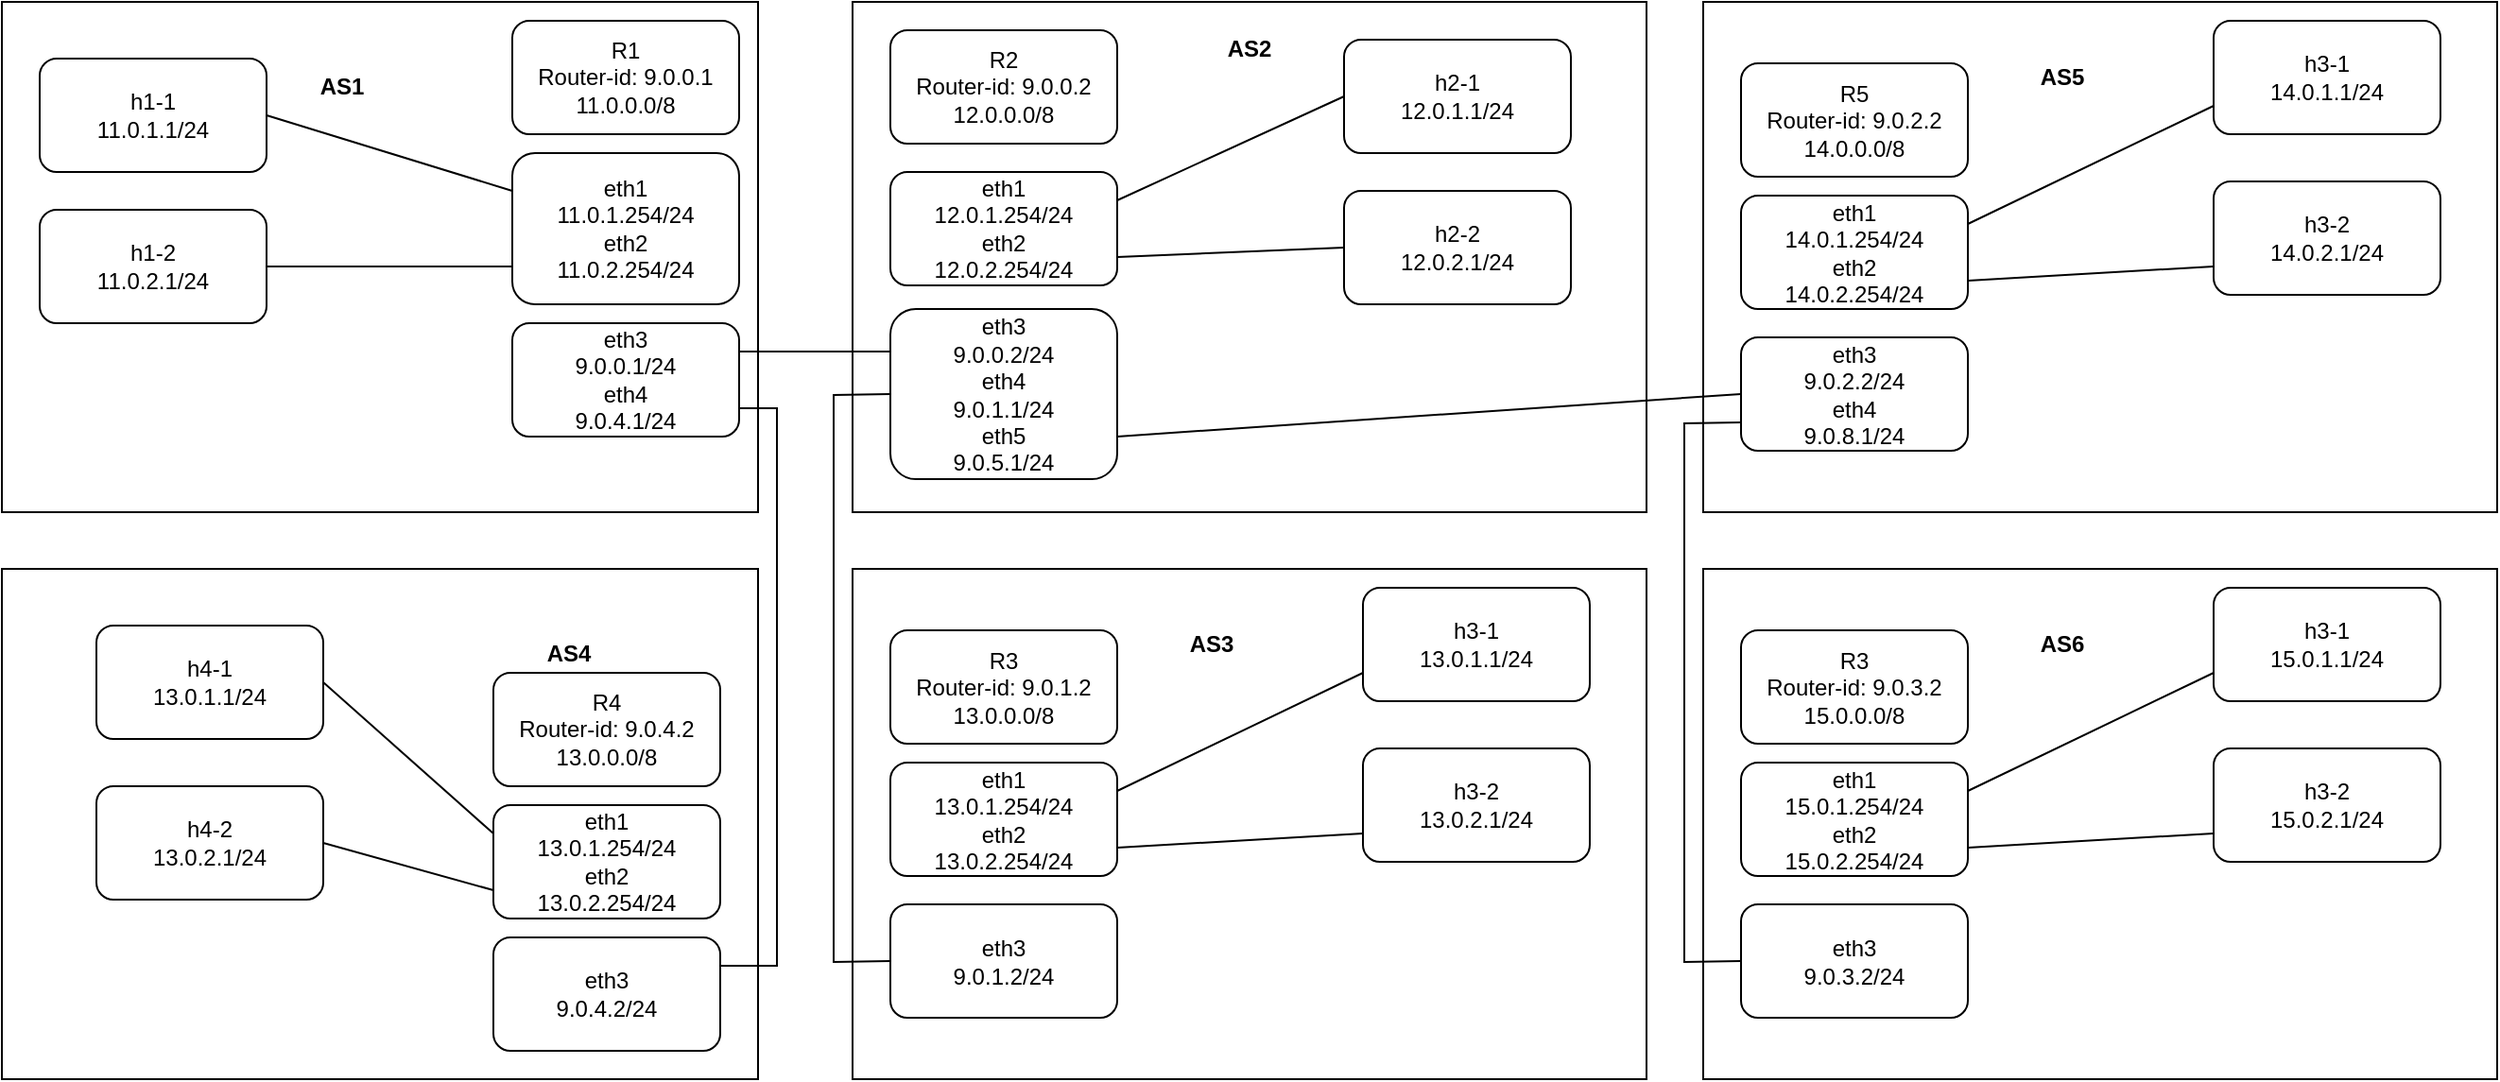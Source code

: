 <mxfile version="15.6.8" type="github">
  <diagram id="s6I002hkKS0_wgLNzTEf" name="Page-1">
    <mxGraphModel dx="1186" dy="707" grid="1" gridSize="10" guides="1" tooltips="1" connect="1" arrows="1" fold="1" page="1" pageScale="1" pageWidth="850" pageHeight="1100" math="0" shadow="0">
      <root>
        <mxCell id="0" />
        <mxCell id="1" parent="0" />
        <mxCell id="o5j4dF4-0sf6KqFQuXZ8-1" value="" style="rounded=0;whiteSpace=wrap;html=1;" vertex="1" parent="1">
          <mxGeometry x="60" y="100" width="400" height="270" as="geometry" />
        </mxCell>
        <mxCell id="o5j4dF4-0sf6KqFQuXZ8-2" value="R1&lt;br&gt;Router-id: 9.0.0.1&lt;br&gt;11.0.0.0/8" style="rounded=1;whiteSpace=wrap;html=1;" vertex="1" parent="1">
          <mxGeometry x="330" y="110" width="120" height="60" as="geometry" />
        </mxCell>
        <mxCell id="o5j4dF4-0sf6KqFQuXZ8-3" value="eth1&lt;br&gt;11.0.1.254/24&lt;br&gt;eth2&lt;br&gt;11.0.2.254/24" style="rounded=1;whiteSpace=wrap;html=1;" vertex="1" parent="1">
          <mxGeometry x="330" y="180" width="120" height="80" as="geometry" />
        </mxCell>
        <mxCell id="o5j4dF4-0sf6KqFQuXZ8-4" value="eth3&lt;br&gt;9.0.0.1/24&lt;br&gt;eth4&lt;br&gt;9.0.4.1/24" style="rounded=1;whiteSpace=wrap;html=1;" vertex="1" parent="1">
          <mxGeometry x="330" y="270" width="120" height="60" as="geometry" />
        </mxCell>
        <mxCell id="o5j4dF4-0sf6KqFQuXZ8-5" value="&lt;b&gt;AS1&lt;/b&gt;" style="text;html=1;strokeColor=none;fillColor=none;align=center;verticalAlign=middle;whiteSpace=wrap;rounded=0;" vertex="1" parent="1">
          <mxGeometry x="210" y="130" width="60" height="30" as="geometry" />
        </mxCell>
        <mxCell id="o5j4dF4-0sf6KqFQuXZ8-6" value="" style="rounded=0;whiteSpace=wrap;html=1;" vertex="1" parent="1">
          <mxGeometry x="510" y="100" width="420" height="270" as="geometry" />
        </mxCell>
        <mxCell id="o5j4dF4-0sf6KqFQuXZ8-7" value="&lt;b&gt;AS2&lt;/b&gt;" style="text;html=1;strokeColor=none;fillColor=none;align=center;verticalAlign=middle;whiteSpace=wrap;rounded=0;" vertex="1" parent="1">
          <mxGeometry x="690" y="110" width="60" height="30" as="geometry" />
        </mxCell>
        <mxCell id="o5j4dF4-0sf6KqFQuXZ8-8" value="R2&lt;br&gt;Router-id: 9.0.0.2&lt;br&gt;12.0.0.0/8" style="rounded=1;whiteSpace=wrap;html=1;" vertex="1" parent="1">
          <mxGeometry x="530" y="115" width="120" height="60" as="geometry" />
        </mxCell>
        <mxCell id="o5j4dF4-0sf6KqFQuXZ8-9" value="eth1&lt;br&gt;12.0.1.254/24&lt;br&gt;eth2&lt;br&gt;12.0.2.254/24" style="rounded=1;whiteSpace=wrap;html=1;" vertex="1" parent="1">
          <mxGeometry x="530" y="190" width="120" height="60" as="geometry" />
        </mxCell>
        <mxCell id="o5j4dF4-0sf6KqFQuXZ8-10" value="eth3&lt;br&gt;9.0.0.2/24&lt;br&gt;eth4&lt;br&gt;9.0.1.1/24&lt;br&gt;eth5&lt;br&gt;9.0.5.1/24" style="rounded=1;whiteSpace=wrap;html=1;" vertex="1" parent="1">
          <mxGeometry x="530" y="262.5" width="120" height="90" as="geometry" />
        </mxCell>
        <mxCell id="o5j4dF4-0sf6KqFQuXZ8-11" value="" style="rounded=0;whiteSpace=wrap;html=1;" vertex="1" parent="1">
          <mxGeometry x="510" y="400" width="420" height="270" as="geometry" />
        </mxCell>
        <mxCell id="o5j4dF4-0sf6KqFQuXZ8-12" value="&lt;b&gt;AS3&lt;/b&gt;" style="text;html=1;strokeColor=none;fillColor=none;align=center;verticalAlign=middle;whiteSpace=wrap;rounded=0;" vertex="1" parent="1">
          <mxGeometry x="670" y="425" width="60" height="30" as="geometry" />
        </mxCell>
        <mxCell id="o5j4dF4-0sf6KqFQuXZ8-14" value="R3&lt;br&gt;Router-id: 9.0.1.2&lt;br&gt;13.0.0.0/8" style="rounded=1;whiteSpace=wrap;html=1;" vertex="1" parent="1">
          <mxGeometry x="530" y="432.5" width="120" height="60" as="geometry" />
        </mxCell>
        <mxCell id="o5j4dF4-0sf6KqFQuXZ8-15" value="eth1&lt;br&gt;13.0.1.254/24&lt;br&gt;eth2&lt;br&gt;13.0.2.254/24" style="rounded=1;whiteSpace=wrap;html=1;" vertex="1" parent="1">
          <mxGeometry x="530" y="502.5" width="120" height="60" as="geometry" />
        </mxCell>
        <mxCell id="o5j4dF4-0sf6KqFQuXZ8-17" value="" style="rounded=0;whiteSpace=wrap;html=1;" vertex="1" parent="1">
          <mxGeometry x="60" y="400" width="400" height="270" as="geometry" />
        </mxCell>
        <mxCell id="o5j4dF4-0sf6KqFQuXZ8-18" value="&lt;b&gt;AS4&lt;/b&gt;" style="text;html=1;strokeColor=none;fillColor=none;align=center;verticalAlign=middle;whiteSpace=wrap;rounded=0;" vertex="1" parent="1">
          <mxGeometry x="330" y="430" width="60" height="30" as="geometry" />
        </mxCell>
        <mxCell id="o5j4dF4-0sf6KqFQuXZ8-19" value="R4&lt;br&gt;Router-id: 9.0.4.2&lt;br&gt;13.0.0.0/8" style="rounded=1;whiteSpace=wrap;html=1;" vertex="1" parent="1">
          <mxGeometry x="320" y="455" width="120" height="60" as="geometry" />
        </mxCell>
        <mxCell id="o5j4dF4-0sf6KqFQuXZ8-20" value="eth1&lt;br&gt;13.0.1.254/24&lt;br&gt;eth2&lt;br&gt;13.0.2.254/24" style="rounded=1;whiteSpace=wrap;html=1;" vertex="1" parent="1">
          <mxGeometry x="320" y="525" width="120" height="60" as="geometry" />
        </mxCell>
        <mxCell id="o5j4dF4-0sf6KqFQuXZ8-21" value="eth3&lt;br&gt;9.0.4.2/24" style="rounded=1;whiteSpace=wrap;html=1;" vertex="1" parent="1">
          <mxGeometry x="320" y="595" width="120" height="60" as="geometry" />
        </mxCell>
        <mxCell id="o5j4dF4-0sf6KqFQuXZ8-23" value="h1-1&lt;br&gt;11.0.1.1/24" style="rounded=1;whiteSpace=wrap;html=1;" vertex="1" parent="1">
          <mxGeometry x="80" y="130" width="120" height="60" as="geometry" />
        </mxCell>
        <mxCell id="o5j4dF4-0sf6KqFQuXZ8-24" value="" style="endArrow=none;html=1;rounded=0;entryX=0;entryY=0.25;entryDx=0;entryDy=0;exitX=1;exitY=0.5;exitDx=0;exitDy=0;" edge="1" parent="1" source="o5j4dF4-0sf6KqFQuXZ8-23" target="o5j4dF4-0sf6KqFQuXZ8-3">
          <mxGeometry width="50" height="50" relative="1" as="geometry">
            <mxPoint x="-140" y="260" as="sourcePoint" />
            <mxPoint x="-90" y="210" as="targetPoint" />
          </mxGeometry>
        </mxCell>
        <mxCell id="o5j4dF4-0sf6KqFQuXZ8-25" value="h1-2&lt;br&gt;11.0.2.1/24" style="rounded=1;whiteSpace=wrap;html=1;" vertex="1" parent="1">
          <mxGeometry x="80" y="210" width="120" height="60" as="geometry" />
        </mxCell>
        <mxCell id="o5j4dF4-0sf6KqFQuXZ8-26" value="" style="endArrow=none;html=1;rounded=0;entryX=0;entryY=0.75;entryDx=0;entryDy=0;exitX=1;exitY=0.5;exitDx=0;exitDy=0;" edge="1" parent="1" source="o5j4dF4-0sf6KqFQuXZ8-25" target="o5j4dF4-0sf6KqFQuXZ8-3">
          <mxGeometry width="50" height="50" relative="1" as="geometry">
            <mxPoint x="210" y="170" as="sourcePoint" />
            <mxPoint x="340" y="230" as="targetPoint" />
          </mxGeometry>
        </mxCell>
        <mxCell id="o5j4dF4-0sf6KqFQuXZ8-27" value="h2-1&lt;br&gt;12.0.1.1/24" style="rounded=1;whiteSpace=wrap;html=1;" vertex="1" parent="1">
          <mxGeometry x="770" y="120" width="120" height="60" as="geometry" />
        </mxCell>
        <mxCell id="o5j4dF4-0sf6KqFQuXZ8-28" value="h2-2&lt;br&gt;12.0.2.1/24" style="rounded=1;whiteSpace=wrap;html=1;" vertex="1" parent="1">
          <mxGeometry x="770" y="200" width="120" height="60" as="geometry" />
        </mxCell>
        <mxCell id="o5j4dF4-0sf6KqFQuXZ8-29" value="" style="endArrow=none;html=1;rounded=0;entryX=0;entryY=0.5;entryDx=0;entryDy=0;exitX=1;exitY=0.25;exitDx=0;exitDy=0;" edge="1" parent="1" source="o5j4dF4-0sf6KqFQuXZ8-9" target="o5j4dF4-0sf6KqFQuXZ8-27">
          <mxGeometry width="50" height="50" relative="1" as="geometry">
            <mxPoint x="660" y="150" as="sourcePoint" />
            <mxPoint x="790" y="190" as="targetPoint" />
          </mxGeometry>
        </mxCell>
        <mxCell id="o5j4dF4-0sf6KqFQuXZ8-30" value="" style="endArrow=none;html=1;rounded=0;entryX=0;entryY=0.5;entryDx=0;entryDy=0;exitX=1;exitY=0.75;exitDx=0;exitDy=0;" edge="1" parent="1" source="o5j4dF4-0sf6KqFQuXZ8-9" target="o5j4dF4-0sf6KqFQuXZ8-28">
          <mxGeometry width="50" height="50" relative="1" as="geometry">
            <mxPoint x="660" y="215" as="sourcePoint" />
            <mxPoint x="780" y="160" as="targetPoint" />
          </mxGeometry>
        </mxCell>
        <mxCell id="o5j4dF4-0sf6KqFQuXZ8-31" value="" style="endArrow=none;html=1;rounded=0;entryX=0;entryY=0.25;entryDx=0;entryDy=0;exitX=1;exitY=0.25;exitDx=0;exitDy=0;" edge="1" parent="1" source="o5j4dF4-0sf6KqFQuXZ8-4" target="o5j4dF4-0sf6KqFQuXZ8-10">
          <mxGeometry width="50" height="50" relative="1" as="geometry">
            <mxPoint x="660" y="245" as="sourcePoint" />
            <mxPoint x="780" y="240" as="targetPoint" />
          </mxGeometry>
        </mxCell>
        <mxCell id="o5j4dF4-0sf6KqFQuXZ8-34" value="h3-1&lt;br&gt;13.0.1.1/24&lt;span style=&quot;color: rgba(0 , 0 , 0 , 0) ; font-family: monospace ; font-size: 0px&quot;&gt;%3CmxGraphModel%3E%3Croot%3E%3CmxCell%20id%3D%220%22%2F%3E%3CmxCell%20id%3D%221%22%20parent%3D%220%22%2F%3E%3CmxCell%20id%3D%222%22%20value%3D%22R3%26lt%3Bbr%26gt%3BRouter-id%3A%209.0.1.2%26lt%3Bbr%26gt%3B13.0.0.0%2F8%22%20style%3D%22rounded%3D1%3BwhiteSpace%3Dwrap%3Bhtml%3D1%3B%22%20vertex%3D%221%22%20parent%3D%221%22%3E%3CmxGeometry%20x%3D%22320%22%20y%3D%22415%22%20width%3D%22120%22%20height%3D%2260%22%20as%3D%22geometry%22%2F%3E%3C%2FmxCell%3E%3C%2Froot%3E%3C%2FmxGraphModel%3E&lt;/span&gt;" style="rounded=1;whiteSpace=wrap;html=1;" vertex="1" parent="1">
          <mxGeometry x="780" y="410" width="120" height="60" as="geometry" />
        </mxCell>
        <mxCell id="o5j4dF4-0sf6KqFQuXZ8-35" value="h3-2&lt;br&gt;13.0.2.1/24" style="rounded=1;whiteSpace=wrap;html=1;" vertex="1" parent="1">
          <mxGeometry x="780" y="495" width="120" height="60" as="geometry" />
        </mxCell>
        <mxCell id="o5j4dF4-0sf6KqFQuXZ8-36" value="" style="endArrow=none;html=1;rounded=0;entryX=1;entryY=0.25;entryDx=0;entryDy=0;exitX=0;exitY=0.75;exitDx=0;exitDy=0;" edge="1" parent="1" source="o5j4dF4-0sf6KqFQuXZ8-34" target="o5j4dF4-0sf6KqFQuXZ8-15">
          <mxGeometry width="50" height="50" relative="1" as="geometry">
            <mxPoint x="660" y="260" as="sourcePoint" />
            <mxPoint x="790" y="260" as="targetPoint" />
          </mxGeometry>
        </mxCell>
        <mxCell id="o5j4dF4-0sf6KqFQuXZ8-37" value="" style="endArrow=none;html=1;rounded=0;entryX=1;entryY=0.75;entryDx=0;entryDy=0;exitX=0;exitY=0.75;exitDx=0;exitDy=0;" edge="1" parent="1" source="o5j4dF4-0sf6KqFQuXZ8-35" target="o5j4dF4-0sf6KqFQuXZ8-15">
          <mxGeometry width="50" height="50" relative="1" as="geometry">
            <mxPoint x="660" y="520" as="sourcePoint" />
            <mxPoint x="780" y="520" as="targetPoint" />
          </mxGeometry>
        </mxCell>
        <mxCell id="o5j4dF4-0sf6KqFQuXZ8-38" value="eth3&lt;br&gt;9.0.1.2/24" style="rounded=1;whiteSpace=wrap;html=1;" vertex="1" parent="1">
          <mxGeometry x="530" y="577.5" width="120" height="60" as="geometry" />
        </mxCell>
        <mxCell id="o5j4dF4-0sf6KqFQuXZ8-39" value="" style="endArrow=none;html=1;rounded=0;entryX=1;entryY=0.25;entryDx=0;entryDy=0;exitX=1;exitY=0.75;exitDx=0;exitDy=0;" edge="1" parent="1" source="o5j4dF4-0sf6KqFQuXZ8-4" target="o5j4dF4-0sf6KqFQuXZ8-21">
          <mxGeometry width="50" height="50" relative="1" as="geometry">
            <mxPoint x="210" y="250" as="sourcePoint" />
            <mxPoint x="340" y="250" as="targetPoint" />
            <Array as="points">
              <mxPoint x="470" y="315" />
              <mxPoint x="470" y="610" />
            </Array>
          </mxGeometry>
        </mxCell>
        <mxCell id="o5j4dF4-0sf6KqFQuXZ8-40" value="" style="endArrow=none;html=1;rounded=0;exitX=0;exitY=0.5;exitDx=0;exitDy=0;entryX=0;entryY=0.5;entryDx=0;entryDy=0;" edge="1" parent="1" source="o5j4dF4-0sf6KqFQuXZ8-10" target="o5j4dF4-0sf6KqFQuXZ8-38">
          <mxGeometry width="50" height="50" relative="1" as="geometry">
            <mxPoint x="400" y="340" as="sourcePoint" />
            <mxPoint x="480" y="580" as="targetPoint" />
            <Array as="points">
              <mxPoint x="500" y="308" />
              <mxPoint x="500" y="608" />
            </Array>
          </mxGeometry>
        </mxCell>
        <mxCell id="o5j4dF4-0sf6KqFQuXZ8-42" value="h4-1&lt;br&gt;13.0.1.1/24&lt;span style=&quot;color: rgba(0 , 0 , 0 , 0) ; font-family: monospace ; font-size: 0px&quot;&gt;%3CmxGraphModel%3E%3Croot%3E%3CmxCell%20id%3D%220%22%2F%3E%3CmxCell%20id%3D%221%22%20parent%3D%220%22%2F%3E%3CmxCell%20id%3D%222%22%20value%3D%22R3%26lt%3Bbr%26gt%3BRouter-id%3A%209.0.1.2%26lt%3Bbr%26gt%3B13.0.0.0%2F8%22%20style%3D%22rounded%3D1%3BwhiteSpace%3Dwrap%3Bhtml%3D1%3B%22%20vertex%3D%221%22%20parent%3D%221%22%3E%3CmxGeometry%20x%3D%22320%22%20y%3D%22415%22%20width%3D%22120%22%20height%3D%2260%22%20as%3D%22geometry%22%2F%3E%3C%2FmxCell%3E%3C%2Froot%3E%3C%2FmxGraphModel%3E&lt;/span&gt;" style="rounded=1;whiteSpace=wrap;html=1;" vertex="1" parent="1">
          <mxGeometry x="110" y="430" width="120" height="60" as="geometry" />
        </mxCell>
        <mxCell id="o5j4dF4-0sf6KqFQuXZ8-43" value="h4-2&lt;br&gt;13.0.2.1/24" style="rounded=1;whiteSpace=wrap;html=1;" vertex="1" parent="1">
          <mxGeometry x="110" y="515" width="120" height="60" as="geometry" />
        </mxCell>
        <mxCell id="o5j4dF4-0sf6KqFQuXZ8-44" value="" style="endArrow=none;html=1;rounded=0;entryX=0;entryY=0.25;entryDx=0;entryDy=0;exitX=1;exitY=0.5;exitDx=0;exitDy=0;" edge="1" parent="1" source="o5j4dF4-0sf6KqFQuXZ8-42" target="o5j4dF4-0sf6KqFQuXZ8-20">
          <mxGeometry width="50" height="50" relative="1" as="geometry">
            <mxPoint x="210" y="250" as="sourcePoint" />
            <mxPoint x="340" y="250" as="targetPoint" />
          </mxGeometry>
        </mxCell>
        <mxCell id="o5j4dF4-0sf6KqFQuXZ8-45" value="" style="endArrow=none;html=1;rounded=0;entryX=0;entryY=0.75;entryDx=0;entryDy=0;exitX=1;exitY=0.5;exitDx=0;exitDy=0;" edge="1" parent="1" source="o5j4dF4-0sf6KqFQuXZ8-43" target="o5j4dF4-0sf6KqFQuXZ8-20">
          <mxGeometry width="50" height="50" relative="1" as="geometry">
            <mxPoint x="240" y="470" as="sourcePoint" />
            <mxPoint x="330" y="550" as="targetPoint" />
          </mxGeometry>
        </mxCell>
        <mxCell id="o5j4dF4-0sf6KqFQuXZ8-46" value="" style="rounded=0;whiteSpace=wrap;html=1;" vertex="1" parent="1">
          <mxGeometry x="960" y="400" width="420" height="270" as="geometry" />
        </mxCell>
        <mxCell id="o5j4dF4-0sf6KqFQuXZ8-47" value="&lt;b&gt;AS6&lt;/b&gt;" style="text;html=1;strokeColor=none;fillColor=none;align=center;verticalAlign=middle;whiteSpace=wrap;rounded=0;" vertex="1" parent="1">
          <mxGeometry x="1120" y="425" width="60" height="30" as="geometry" />
        </mxCell>
        <mxCell id="o5j4dF4-0sf6KqFQuXZ8-48" value="R3&lt;br&gt;Router-id: 9.0.3.2&lt;br&gt;15.0.0.0/8" style="rounded=1;whiteSpace=wrap;html=1;" vertex="1" parent="1">
          <mxGeometry x="980" y="432.5" width="120" height="60" as="geometry" />
        </mxCell>
        <mxCell id="o5j4dF4-0sf6KqFQuXZ8-49" value="eth1&lt;br&gt;15.0.1.254/24&lt;br&gt;eth2&lt;br&gt;15.0.2.254/24" style="rounded=1;whiteSpace=wrap;html=1;" vertex="1" parent="1">
          <mxGeometry x="980" y="502.5" width="120" height="60" as="geometry" />
        </mxCell>
        <mxCell id="o5j4dF4-0sf6KqFQuXZ8-50" value="h3-1&lt;br&gt;15.0.1.1/24&lt;span style=&quot;color: rgba(0 , 0 , 0 , 0) ; font-family: monospace ; font-size: 0px&quot;&gt;%3CmxGraphModel%3E%3Croot%3E%3CmxCell%20id%3D%220%22%2F%3E%3CmxCell%20id%3D%221%22%20parent%3D%220%22%2F%3E%3CmxCell%20id%3D%222%22%20value%3D%22R3%26lt%3Bbr%26gt%3BRouter-id%3A%209.0.1.2%26lt%3Bbr%26gt%3B13.0.0.0%2F8%22%20style%3D%22rounded%3D1%3BwhiteSpace%3Dwrap%3Bhtml%3D1%3B%22%20vertex%3D%221%22%20parent%3D%221%22%3E%3CmxGeometry%20x%3D%22320%22%20y%3D%22415%22%20width%3D%22120%22%20height%3D%2260%22%20as%3D%22geometry%22%2F%3E%3C%2FmxCell%3E%3C%2Froot%3E%3C%2FmxGraphModel%3E&lt;/span&gt;" style="rounded=1;whiteSpace=wrap;html=1;" vertex="1" parent="1">
          <mxGeometry x="1230" y="410" width="120" height="60" as="geometry" />
        </mxCell>
        <mxCell id="o5j4dF4-0sf6KqFQuXZ8-51" value="h3-2&lt;br&gt;15.0.2.1/24" style="rounded=1;whiteSpace=wrap;html=1;" vertex="1" parent="1">
          <mxGeometry x="1230" y="495" width="120" height="60" as="geometry" />
        </mxCell>
        <mxCell id="o5j4dF4-0sf6KqFQuXZ8-52" value="" style="endArrow=none;html=1;rounded=0;entryX=1;entryY=0.25;entryDx=0;entryDy=0;exitX=0;exitY=0.75;exitDx=0;exitDy=0;" edge="1" parent="1" source="o5j4dF4-0sf6KqFQuXZ8-50" target="o5j4dF4-0sf6KqFQuXZ8-49">
          <mxGeometry width="50" height="50" relative="1" as="geometry">
            <mxPoint x="1110" y="260" as="sourcePoint" />
            <mxPoint x="1240" y="260" as="targetPoint" />
          </mxGeometry>
        </mxCell>
        <mxCell id="o5j4dF4-0sf6KqFQuXZ8-53" value="" style="endArrow=none;html=1;rounded=0;entryX=1;entryY=0.75;entryDx=0;entryDy=0;exitX=0;exitY=0.75;exitDx=0;exitDy=0;" edge="1" parent="1" source="o5j4dF4-0sf6KqFQuXZ8-51" target="o5j4dF4-0sf6KqFQuXZ8-49">
          <mxGeometry width="50" height="50" relative="1" as="geometry">
            <mxPoint x="1110" y="520" as="sourcePoint" />
            <mxPoint x="1230" y="520" as="targetPoint" />
          </mxGeometry>
        </mxCell>
        <mxCell id="o5j4dF4-0sf6KqFQuXZ8-54" value="eth3&lt;br&gt;9.0.3.2/24" style="rounded=1;whiteSpace=wrap;html=1;" vertex="1" parent="1">
          <mxGeometry x="980" y="577.5" width="120" height="60" as="geometry" />
        </mxCell>
        <mxCell id="o5j4dF4-0sf6KqFQuXZ8-55" value="" style="rounded=0;whiteSpace=wrap;html=1;" vertex="1" parent="1">
          <mxGeometry x="960" y="100" width="420" height="270" as="geometry" />
        </mxCell>
        <mxCell id="o5j4dF4-0sf6KqFQuXZ8-56" value="&lt;b&gt;AS5&lt;/b&gt;" style="text;html=1;strokeColor=none;fillColor=none;align=center;verticalAlign=middle;whiteSpace=wrap;rounded=0;" vertex="1" parent="1">
          <mxGeometry x="1120" y="125" width="60" height="30" as="geometry" />
        </mxCell>
        <mxCell id="o5j4dF4-0sf6KqFQuXZ8-57" value="R5&lt;br&gt;Router-id: 9.0.2.2&lt;br&gt;14.0.0.0/8" style="rounded=1;whiteSpace=wrap;html=1;" vertex="1" parent="1">
          <mxGeometry x="980" y="132.5" width="120" height="60" as="geometry" />
        </mxCell>
        <mxCell id="o5j4dF4-0sf6KqFQuXZ8-58" value="eth1&lt;br&gt;14.0.1.254/24&lt;br&gt;eth2&lt;br&gt;14.0.2.254/24" style="rounded=1;whiteSpace=wrap;html=1;" vertex="1" parent="1">
          <mxGeometry x="980" y="202.5" width="120" height="60" as="geometry" />
        </mxCell>
        <mxCell id="o5j4dF4-0sf6KqFQuXZ8-59" value="h3-1&lt;br&gt;14.0.1.1/24&lt;span style=&quot;color: rgba(0 , 0 , 0 , 0) ; font-family: monospace ; font-size: 0px&quot;&gt;%3CmxGraphModel%3E%3Croot%3E%3CmxCell%20id%3D%220%22%2F%3E%3CmxCell%20id%3D%221%22%20parent%3D%220%22%2F%3E%3CmxCell%20id%3D%222%22%20value%3D%22R3%26lt%3Bbr%26gt%3BRouter-id%3A%209.0.1.2%26lt%3Bbr%26gt%3B13.0.0.0%2F8%22%20style%3D%22rounded%3D1%3BwhiteSpace%3Dwrap%3Bhtml%3D1%3B%22%20vertex%3D%221%22%20parent%3D%221%22%3E%3CmxGeometry%20x%3D%22320%22%20y%3D%22415%22%20width%3D%22120%22%20height%3D%2260%22%20as%3D%22geometry%22%2F%3E%3C%2FmxCell%3E%3C%2Froot%3E%3C%2FmxGraphModel%3E&lt;/span&gt;" style="rounded=1;whiteSpace=wrap;html=1;" vertex="1" parent="1">
          <mxGeometry x="1230" y="110" width="120" height="60" as="geometry" />
        </mxCell>
        <mxCell id="o5j4dF4-0sf6KqFQuXZ8-60" value="h3-2&lt;br&gt;14.0.2.1/24" style="rounded=1;whiteSpace=wrap;html=1;" vertex="1" parent="1">
          <mxGeometry x="1230" y="195" width="120" height="60" as="geometry" />
        </mxCell>
        <mxCell id="o5j4dF4-0sf6KqFQuXZ8-61" value="" style="endArrow=none;html=1;rounded=0;entryX=1;entryY=0.25;entryDx=0;entryDy=0;exitX=0;exitY=0.75;exitDx=0;exitDy=0;" edge="1" parent="1" source="o5j4dF4-0sf6KqFQuXZ8-59" target="o5j4dF4-0sf6KqFQuXZ8-58">
          <mxGeometry width="50" height="50" relative="1" as="geometry">
            <mxPoint x="1110" y="-40" as="sourcePoint" />
            <mxPoint x="1240" y="-40" as="targetPoint" />
          </mxGeometry>
        </mxCell>
        <mxCell id="o5j4dF4-0sf6KqFQuXZ8-62" value="" style="endArrow=none;html=1;rounded=0;entryX=1;entryY=0.75;entryDx=0;entryDy=0;exitX=0;exitY=0.75;exitDx=0;exitDy=0;" edge="1" parent="1" source="o5j4dF4-0sf6KqFQuXZ8-60" target="o5j4dF4-0sf6KqFQuXZ8-58">
          <mxGeometry width="50" height="50" relative="1" as="geometry">
            <mxPoint x="1110" y="220" as="sourcePoint" />
            <mxPoint x="1230" y="220" as="targetPoint" />
          </mxGeometry>
        </mxCell>
        <mxCell id="o5j4dF4-0sf6KqFQuXZ8-63" value="eth3&lt;br&gt;9.0.2.2/24&lt;br&gt;eth4&lt;br&gt;9.0.8.1/24" style="rounded=1;whiteSpace=wrap;html=1;" vertex="1" parent="1">
          <mxGeometry x="980" y="277.5" width="120" height="60" as="geometry" />
        </mxCell>
        <mxCell id="o5j4dF4-0sf6KqFQuXZ8-64" value="" style="endArrow=none;html=1;rounded=0;entryX=0;entryY=0.5;entryDx=0;entryDy=0;exitX=0;exitY=0.75;exitDx=0;exitDy=0;" edge="1" parent="1" source="o5j4dF4-0sf6KqFQuXZ8-63" target="o5j4dF4-0sf6KqFQuXZ8-54">
          <mxGeometry width="50" height="50" relative="1" as="geometry">
            <mxPoint x="1240" y="550" as="sourcePoint" />
            <mxPoint x="1110" y="557.5" as="targetPoint" />
            <Array as="points">
              <mxPoint x="950" y="323" />
              <mxPoint x="950" y="608" />
            </Array>
          </mxGeometry>
        </mxCell>
        <mxCell id="o5j4dF4-0sf6KqFQuXZ8-65" value="" style="endArrow=none;html=1;rounded=0;entryX=1;entryY=0.75;entryDx=0;entryDy=0;exitX=0;exitY=0.5;exitDx=0;exitDy=0;" edge="1" parent="1" source="o5j4dF4-0sf6KqFQuXZ8-63" target="o5j4dF4-0sf6KqFQuXZ8-10">
          <mxGeometry width="50" height="50" relative="1" as="geometry">
            <mxPoint x="1240" y="165" as="sourcePoint" />
            <mxPoint x="1110" y="227.5" as="targetPoint" />
          </mxGeometry>
        </mxCell>
      </root>
    </mxGraphModel>
  </diagram>
</mxfile>
